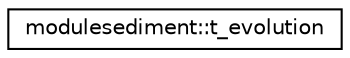 digraph "Graphical Class Hierarchy"
{
 // LATEX_PDF_SIZE
  edge [fontname="Helvetica",fontsize="10",labelfontname="Helvetica",labelfontsize="10"];
  node [fontname="Helvetica",fontsize="10",shape=record];
  rankdir="LR";
  Node0 [label="modulesediment::t_evolution",height=0.2,width=0.4,color="black", fillcolor="white", style="filled",URL="$structmodulesediment_1_1t__evolution.html",tooltip=" "];
}
